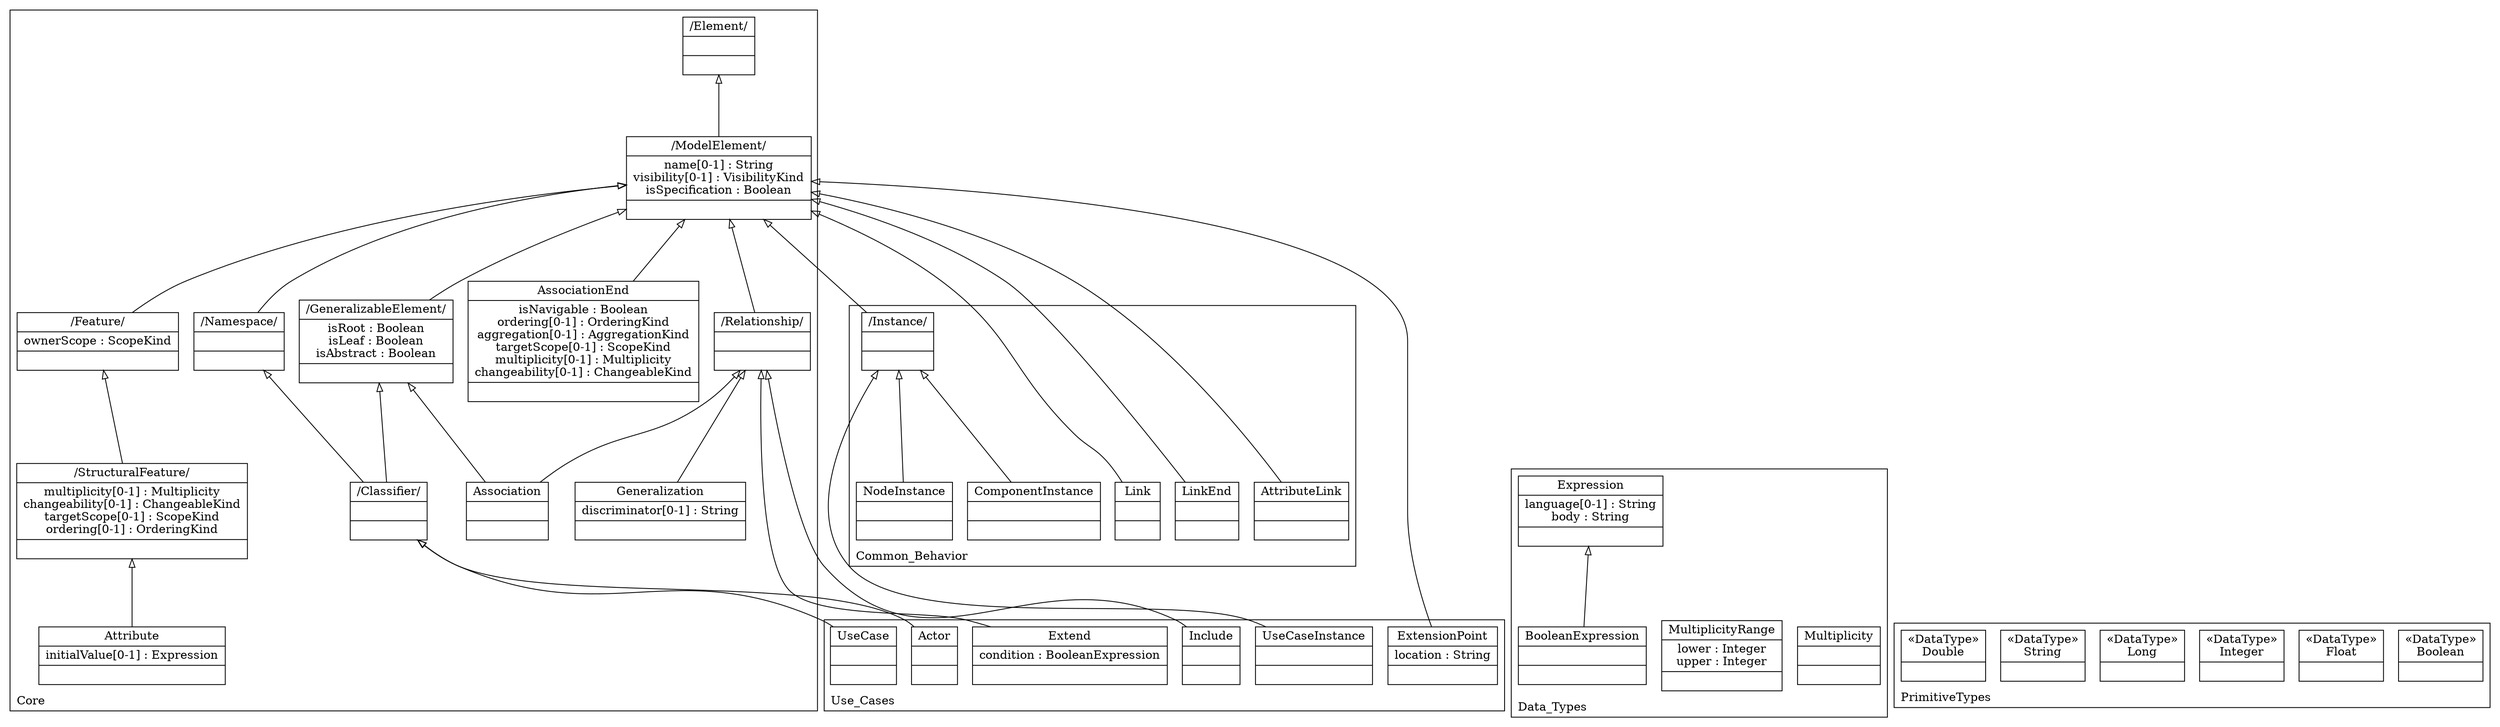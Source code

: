 digraph "KM3 Model in DOT" {
graph[rankdir=BT,labeljust=l,labelloc=t,nodeSep=0.75,compound=true];
 subgraph "cluster_Core"{
labelloc=t
color=black
label=Core
 node[shape=record];
Element[label="{/Element/| | }"]
;
 node[shape=record];
ModelElement[label="{/ModelElement/|name[0-1] : String\nvisibility[0-1] : VisibilityKind\nisSpecification : Boolean| }"]
 ModelElement->Element[arrowhead=onormal,group=Element,minlen=2,constraint=true,]
;
 node[shape=record];
GeneralizableElement[label="{/GeneralizableElement/|isRoot : Boolean\nisLeaf : Boolean\nisAbstract : Boolean| }"]
 GeneralizableElement->ModelElement[arrowhead=onormal,group=ModelElement,minlen=2,constraint=true,]
;
 node[shape=record];
Namespace[label="{/Namespace/| | }"]
 Namespace->ModelElement[arrowhead=onormal,group=ModelElement,minlen=2,constraint=true,]
;
 node[shape=record];
Classifier[label="{/Classifier/| | }"]
 Classifier->GeneralizableElement[arrowhead=onormal,group=GeneralizableElement,minlen=2,constraint=true,]
 Classifier->Namespace[arrowhead=onormal,group=Namespace,minlen=2,constraint=true,]
;
 node[shape=record];
Feature[label="{/Feature/|ownerScope : ScopeKind| }"]
 Feature->ModelElement[arrowhead=onormal,group=ModelElement,minlen=2,constraint=true,]
;
 node[shape=record];
StructuralFeature[label="{/StructuralFeature/|multiplicity[0-1] : Multiplicity\nchangeability[0-1] : ChangeableKind\ntargetScope[0-1] : ScopeKind\nordering[0-1] : OrderingKind| }"]
 StructuralFeature->Feature[arrowhead=onormal,group=Feature,minlen=2,constraint=true,]
;
 node[shape=record];
AssociationEnd[label="{AssociationEnd|isNavigable : Boolean\nordering[0-1] : OrderingKind\naggregation[0-1] : AggregationKind\ntargetScope[0-1] : ScopeKind\nmultiplicity[0-1] : Multiplicity\nchangeability[0-1] : ChangeableKind| }"]
 AssociationEnd->ModelElement[arrowhead=onormal,group=ModelElement,minlen=2,constraint=true,]
;
 node[shape=record];
Relationship[label="{/Relationship/| | }"]
 Relationship->ModelElement[arrowhead=onormal,group=ModelElement,minlen=2,constraint=true,]
;
 node[shape=record];
Association[label="{Association| | }"]
 Association->GeneralizableElement[arrowhead=onormal,group=GeneralizableElement,minlen=2,constraint=true,]
 Association->Relationship[arrowhead=onormal,group=Relationship,minlen=2,constraint=true,]
;
 node[shape=record];
Attribute[label="{Attribute|initialValue[0-1] : Expression| }"]
 Attribute->StructuralFeature[arrowhead=onormal,group=StructuralFeature,minlen=2,constraint=true,]
;
 node[shape=record];
Generalization[label="{Generalization|discriminator[0-1] : String| }"]
 Generalization->Relationship[arrowhead=onormal,group=Relationship,minlen=2,constraint=true,]
;

} subgraph "cluster_Common_Behavior"{
labelloc=t
color=black
label=Common_Behavior
 node[shape=record];
Instance[label="{/Instance/| | }"]
 Instance->ModelElement[arrowhead=onormal,group=ModelElement,minlen=2,constraint=true,]
;
 node[shape=record];
AttributeLink[label="{AttributeLink| | }"]
 AttributeLink->ModelElement[arrowhead=onormal,group=ModelElement,minlen=2,constraint=true,]
;
 node[shape=record];
Link[label="{Link| | }"]
 Link->ModelElement[arrowhead=onormal,group=ModelElement,minlen=2,constraint=true,]
;
 node[shape=record];
LinkEnd[label="{LinkEnd| | }"]
 LinkEnd->ModelElement[arrowhead=onormal,group=ModelElement,minlen=2,constraint=true,]
;
 node[shape=record];
ComponentInstance[label="{ComponentInstance| | }"]
 ComponentInstance->Instance[arrowhead=onormal,group=Instance,minlen=2,constraint=true,]
;
 node[shape=record];
NodeInstance[label="{NodeInstance| | }"]
 NodeInstance->Instance[arrowhead=onormal,group=Instance,minlen=2,constraint=true,]
;

} subgraph "cluster_Use_Cases"{
labelloc=t
color=black
label=Use_Cases
 node[shape=record];
UseCase[label="{UseCase| | }"]
 UseCase->Classifier[arrowhead=onormal,group=Classifier,minlen=2,constraint=true,]
;
 node[shape=record];
Actor[label="{Actor| | }"]
 Actor->Classifier[arrowhead=onormal,group=Classifier,minlen=2,constraint=true,]
;
 node[shape=record];
UseCaseInstance[label="{UseCaseInstance| | }"]
 UseCaseInstance->Instance[arrowhead=onormal,group=Instance,minlen=2,constraint=true,]
;
 node[shape=record];
Extend[label="{Extend|condition : BooleanExpression| }"]
 Extend->Relationship[arrowhead=onormal,group=Relationship,minlen=2,constraint=true,]
;
 node[shape=record];
Include[label="{Include| | }"]
 Include->Relationship[arrowhead=onormal,group=Relationship,minlen=2,constraint=true,]
;
 node[shape=record];
ExtensionPoint[label="{ExtensionPoint|location : String| }"]
 ExtensionPoint->ModelElement[arrowhead=onormal,group=ModelElement,minlen=2,constraint=true,]
;

} subgraph "cluster_Data_Types"{
labelloc=t
color=black
label=Data_Types
 node[shape=record];
Multiplicity[label="{Multiplicity| | }"]
;
 node[shape=record];
MultiplicityRange[label="{MultiplicityRange|lower : Integer\nupper : Integer| }"]
;
 node[shape=record];
Expression[label="{Expression|language[0-1] : String\nbody : String| }"]
;
 node[shape=record];
BooleanExpression[label="{BooleanExpression| | }"]
 BooleanExpression->Expression[arrowhead=onormal,group=Expression,minlen=2,constraint=true,]
;

} subgraph "cluster_PrimitiveTypes"{
labelloc=t
color=black
label=PrimitiveTypes
 node[shape=record];
Boolean[label="{&#171;DataType&#187;\nBoolean|}"]
;
 node[shape=record];
Float[label="{&#171;DataType&#187;\nFloat|}"]
;
 node[shape=record];
Integer[label="{&#171;DataType&#187;\nInteger|}"]
;
 node[shape=record];
Long[label="{&#171;DataType&#187;\nLong|}"]
;
 node[shape=record];
String[label="{&#171;DataType&#187;\nString|}"]
;
 node[shape=record];
Double[label="{&#171;DataType&#187;\nDouble|}"]
;

}
}